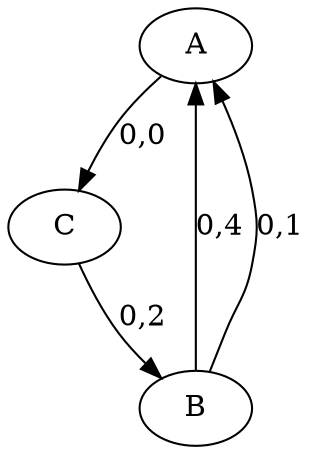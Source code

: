 digraph G{
	 A -> C [label="0,0"];
	 B -> A [label="0,4"];
	 B -> A [label="0,1"];
	 C -> B [label="0,2"];
}